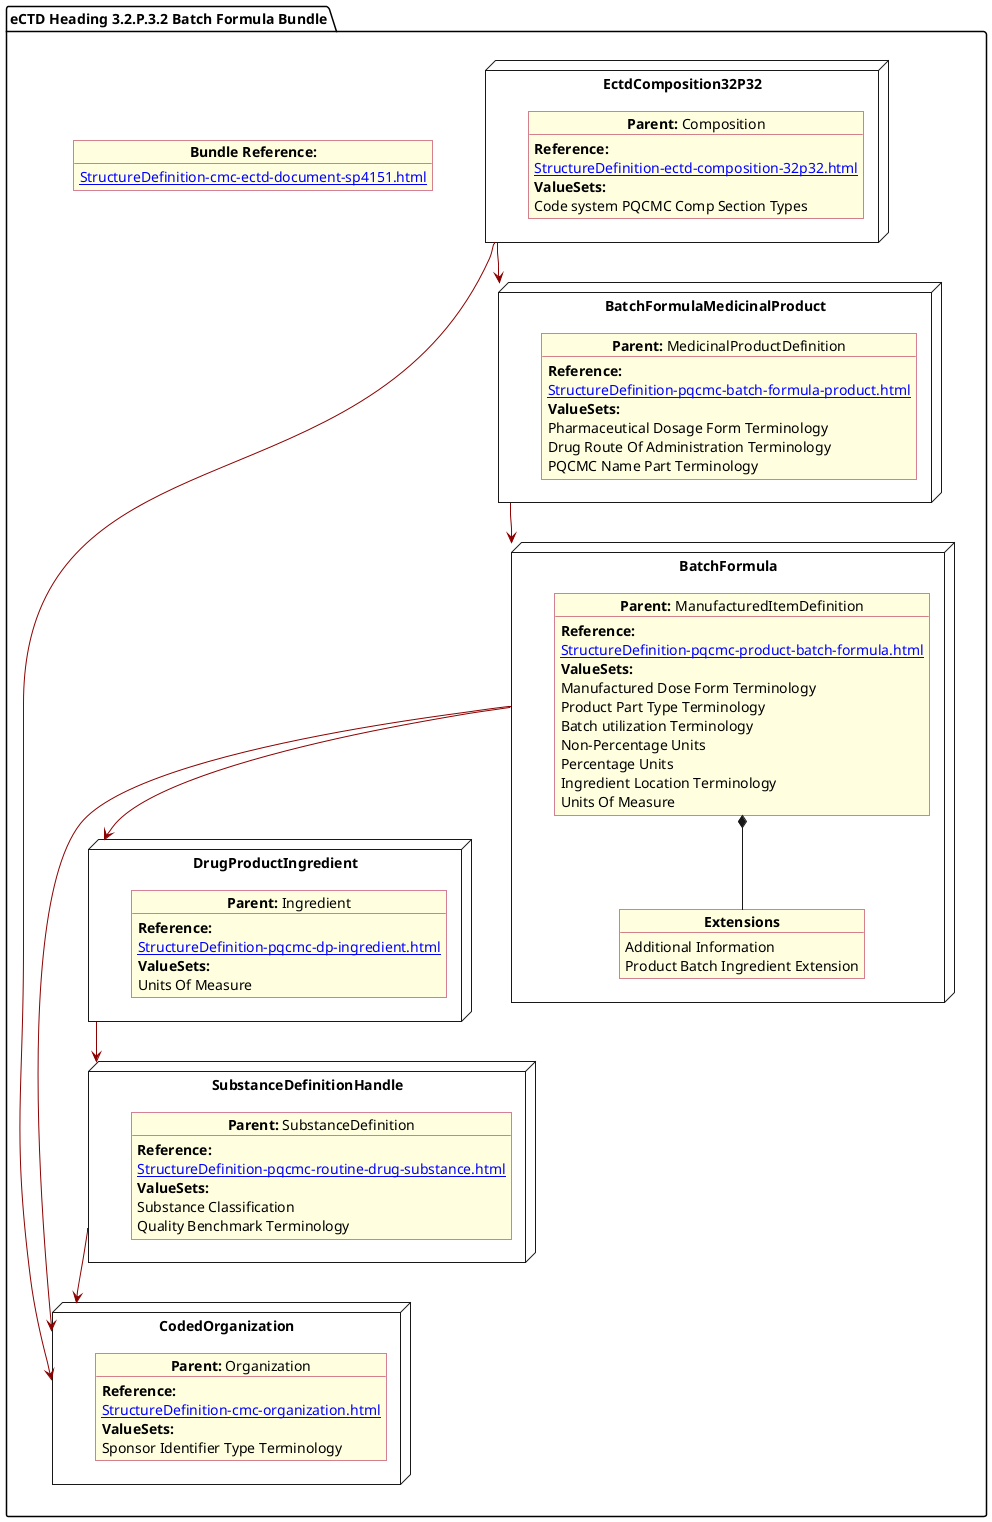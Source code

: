 @startuml BatchForm
allowmixing
'Mixed model of use case and object
skinparam svgDimensionStyle false
skinparam ObjectBackgroundColor LightYellow
skinparam ObjectBorderColor #A80036
skinparam activityDiamondBorderColor #A80036
skinparam activityDiamondBackgroundColor lawnGreen
skinparam ClassBorderThickness 4

package "eCTD Heading 3.2.P.3.2 Batch Formula Bundle" as NODES {

   object "**Bundle Reference:**" as objbun {
              [[StructureDefinition-cmc-ectd-document-sp4151.html]]
    }  

  node "EctdComposition32P32" as N1 { 
      object "**Parent:** Composition" as obj1 {
                   **Reference:**
      [[StructureDefinition-ectd-composition-32p32.html]]
      **ValueSets:**
  Code system PQCMC Comp Section Types
    }
     
}
node "CodedOrganization" as NSO { 
      object "**Parent:** Organization" as objAu {
        **Reference:**
      [[StructureDefinition-cmc-organization.html]]
        **ValueSets:**
        Sponsor Identifier Type Terminology 
    }
}

node "DrugProductIngredient" as NNgred { 
      object "**Parent:** Ingredient" as obj10 {
             **Reference:**
      [[StructureDefinition-pqcmc-dp-ingredient.html]]
        **ValueSets:**
        Units Of Measure    
      }      

}


node "SubstanceDefinitionHandle" as NNS { 
      object "**Parent:** SubstanceDefinition" as obj4 {
                   **Reference:**
      [[StructureDefinition-pqcmc-routine-drug-substance.html]]
                **ValueSets:**
                Substance Classification
                Quality Benchmark Terminology
      }  
}
node "BatchFormulaMedicinalProduct" as NN2 { 
      object "**Parent:** MedicinalProductDefinition" as obj32 {
                   **Reference:**
      [[StructureDefinition-pqcmc-batch-formula-product.html]]
          **ValueSets:**
           Pharmaceutical Dosage Form Terminology
          Drug Route Of Administration Terminology
          PQCMC Name Part Terminology
      }
}

node "BatchFormula" as NN { 
      object "**Parent:** ManufacturedItemDefinition" as obj3 {
         **Reference:**
      [[StructureDefinition-pqcmc-product-batch-formula.html]]
        **ValueSets:**
        Manufactured Dose Form Terminology
        Product Part Type Terminology 
        Batch utilization Terminology
        Non-Percentage Units
        Percentage Units
        Ingredient Location Terminology
        Units Of Measure

      } 
      object "**Extensions**" as objExs2 {
        Additional Information
        Product Batch Ingredient Extension
}

 obj3 *-- objExs2     
}
N1 -[#darkred]--> NSO   
N1 -[#darkred]-> NN2
NNS -[#darkred]-> NSO
NN -[#darkred]-> NSO
NN -[#darkred]-> NNgred
NN2 -[#darkred]-> NN
NNgred -[#darkred]-> NNS

}
@enduml
